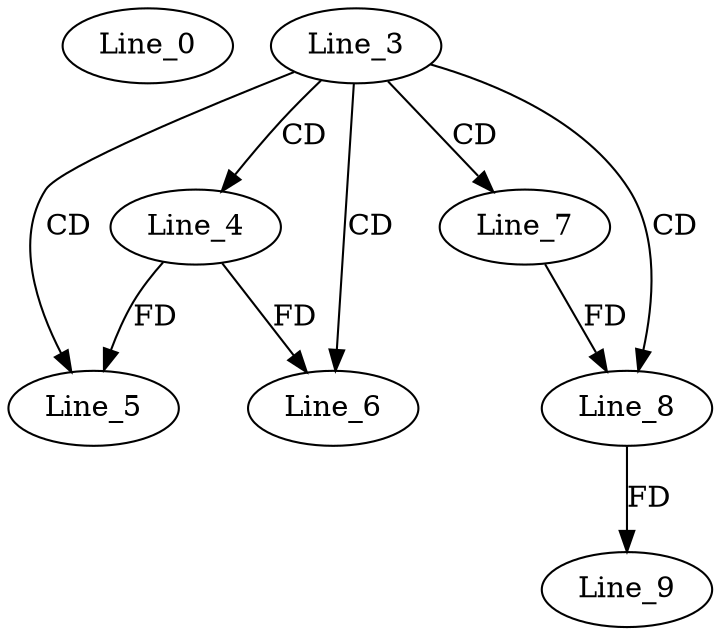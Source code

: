 digraph G {
  Line_0;
  Line_3;
  Line_4;
  Line_5;
  Line_6;
  Line_7;
  Line_8;
  Line_8;
  Line_9;
  Line_3 -> Line_4 [ label="CD" ];
  Line_3 -> Line_5 [ label="CD" ];
  Line_4 -> Line_5 [ label="FD" ];
  Line_3 -> Line_6 [ label="CD" ];
  Line_4 -> Line_6 [ label="FD" ];
  Line_3 -> Line_7 [ label="CD" ];
  Line_3 -> Line_8 [ label="CD" ];
  Line_7 -> Line_8 [ label="FD" ];
  Line_8 -> Line_9 [ label="FD" ];
}
